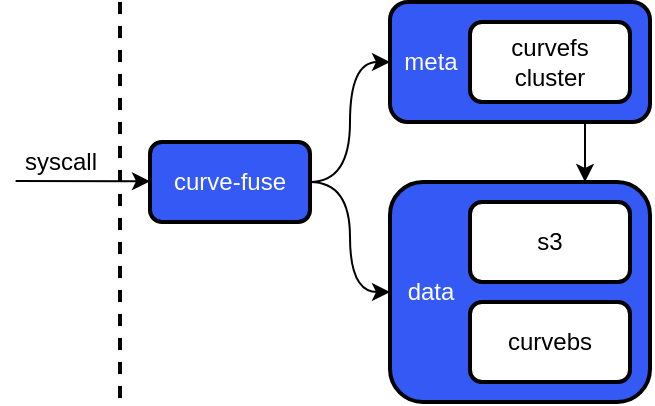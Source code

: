 <mxfile version="16.4.5" type="github">
  <diagram id="e44ZeQzS4ezBwYW6ScVl" name="curvefs">
    <mxGraphModel dx="981" dy="615" grid="1" gridSize="10" guides="1" tooltips="1" connect="1" arrows="1" fold="1" page="1" pageScale="1" pageWidth="827" pageHeight="1169" math="0" shadow="0">
      <root>
        <mxCell id="0" />
        <mxCell id="1" parent="0" />
        <mxCell id="Rfg2kINxknfYpfHivI1l-17" style="edgeStyle=orthogonalEdgeStyle;curved=1;rounded=0;sketch=0;orthogonalLoop=1;jettySize=auto;html=1;entryX=0.75;entryY=0;entryDx=0;entryDy=0;fontColor=#FFFFFF;exitX=0.75;exitY=1;exitDx=0;exitDy=0;" edge="1" parent="1" source="Rfg2kINxknfYpfHivI1l-13" target="Rfg2kINxknfYpfHivI1l-11">
          <mxGeometry relative="1" as="geometry" />
        </mxCell>
        <mxCell id="Rfg2kINxknfYpfHivI1l-13" value="" style="rounded=1;whiteSpace=wrap;html=1;strokeWidth=2;fillWeight=1;hachureGap=4;hachureAngle=45;fillColor=#3459F4;sketch=0;shadow=0;" vertex="1" parent="1">
          <mxGeometry x="280" y="150" width="130" height="60" as="geometry" />
        </mxCell>
        <mxCell id="Rfg2kINxknfYpfHivI1l-11" value="" style="rounded=1;whiteSpace=wrap;html=1;strokeWidth=2;fillWeight=1;hachureGap=4;hachureAngle=45;fillColor=#3459F4;sketch=0;shadow=0;fontColor=#FFFFFF;" vertex="1" parent="1">
          <mxGeometry x="280" y="240" width="130" height="110" as="geometry" />
        </mxCell>
        <mxCell id="Rfg2kINxknfYpfHivI1l-6" style="edgeStyle=orthogonalEdgeStyle;rounded=0;sketch=0;orthogonalLoop=1;jettySize=auto;html=1;entryX=0;entryY=0.5;entryDx=0;entryDy=0;curved=1;" edge="1" parent="1" source="Rfg2kINxknfYpfHivI1l-1" target="Rfg2kINxknfYpfHivI1l-13">
          <mxGeometry relative="1" as="geometry" />
        </mxCell>
        <mxCell id="Rfg2kINxknfYpfHivI1l-15" style="edgeStyle=orthogonalEdgeStyle;curved=1;rounded=0;sketch=0;orthogonalLoop=1;jettySize=auto;html=1;entryX=0;entryY=0.5;entryDx=0;entryDy=0;" edge="1" parent="1" source="Rfg2kINxknfYpfHivI1l-1" target="Rfg2kINxknfYpfHivI1l-11">
          <mxGeometry relative="1" as="geometry" />
        </mxCell>
        <mxCell id="Rfg2kINxknfYpfHivI1l-1" value="curve-fuse" style="rounded=1;whiteSpace=wrap;html=1;strokeWidth=2;fillWeight=1;hachureGap=4;hachureAngle=45;fillColor=#3459F4;sketch=0;fontColor=#FFFFFF;" vertex="1" parent="1">
          <mxGeometry x="160" y="220" width="80" height="40" as="geometry" />
        </mxCell>
        <mxCell id="Rfg2kINxknfYpfHivI1l-2" value="" style="line;strokeWidth=2;direction=south;html=1;fillWeight=1;hachureGap=4;fillColor=default;dashed=1;" vertex="1" parent="1">
          <mxGeometry x="140" y="150" width="10" height="200" as="geometry" />
        </mxCell>
        <mxCell id="Rfg2kINxknfYpfHivI1l-3" value="" style="endArrow=classic;html=1;rounded=0;sketch=0;exitX=0.056;exitY=0.974;exitDx=0;exitDy=0;exitPerimeter=0;" edge="1" parent="1" source="Rfg2kINxknfYpfHivI1l-4">
          <mxGeometry width="50" height="50" relative="1" as="geometry">
            <mxPoint x="80" y="240" as="sourcePoint" />
            <mxPoint x="160" y="239.66" as="targetPoint" />
          </mxGeometry>
        </mxCell>
        <mxCell id="Rfg2kINxknfYpfHivI1l-4" value="syscall" style="text;html=1;align=center;verticalAlign=middle;resizable=0;points=[];autosize=1;strokeColor=none;fillColor=none;" vertex="1" parent="1">
          <mxGeometry x="90" y="220" width="50" height="20" as="geometry" />
        </mxCell>
        <mxCell id="Rfg2kINxknfYpfHivI1l-5" value="curvefs&lt;br&gt;cluster" style="rounded=1;whiteSpace=wrap;html=1;strokeWidth=2;fillWeight=1;hachureGap=4;hachureAngle=45;fillColor=default;sketch=0;spacing=1;" vertex="1" parent="1">
          <mxGeometry x="320" y="160" width="80" height="40" as="geometry" />
        </mxCell>
        <mxCell id="Rfg2kINxknfYpfHivI1l-7" value="s3" style="rounded=1;whiteSpace=wrap;html=1;strokeWidth=2;fillWeight=1;hachureGap=4;hachureAngle=45;fillColor=default;sketch=0;spacing=1;" vertex="1" parent="1">
          <mxGeometry x="320" y="250" width="80" height="40" as="geometry" />
        </mxCell>
        <mxCell id="Rfg2kINxknfYpfHivI1l-10" value="curvebs" style="rounded=1;whiteSpace=wrap;html=1;strokeWidth=2;fillWeight=1;hachureGap=4;hachureAngle=45;fillColor=default;sketch=0;spacing=1;" vertex="1" parent="1">
          <mxGeometry x="320" y="300" width="80" height="40" as="geometry" />
        </mxCell>
        <mxCell id="Rfg2kINxknfYpfHivI1l-12" value="data" style="text;html=1;align=center;verticalAlign=middle;resizable=0;points=[];autosize=1;strokeColor=none;fillColor=none;fontColor=#FFFFFF;" vertex="1" parent="1">
          <mxGeometry x="280" y="285" width="40" height="20" as="geometry" />
        </mxCell>
        <mxCell id="Rfg2kINxknfYpfHivI1l-14" value="meta" style="text;html=1;align=center;verticalAlign=middle;resizable=0;points=[];autosize=1;fontColor=#FFFFFF;" vertex="1" parent="1">
          <mxGeometry x="280" y="170" width="40" height="20" as="geometry" />
        </mxCell>
      </root>
    </mxGraphModel>
  </diagram>
</mxfile>
